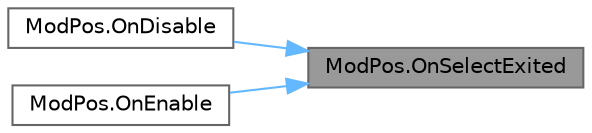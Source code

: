digraph "ModPos.OnSelectExited"
{
 // LATEX_PDF_SIZE
  bgcolor="transparent";
  edge [fontname=Helvetica,fontsize=10,labelfontname=Helvetica,labelfontsize=10];
  node [fontname=Helvetica,fontsize=10,shape=box,height=0.2,width=0.4];
  rankdir="RL";
  Node1 [id="Node000001",label="ModPos.OnSelectExited",height=0.2,width=0.4,color="gray40", fillcolor="grey60", style="filled", fontcolor="black",tooltip="This method is called when an interactor exits the object and resets the isInteracting and interactor..."];
  Node1 -> Node2 [id="edge1_Node000001_Node000002",dir="back",color="steelblue1",style="solid",tooltip=" "];
  Node2 [id="Node000002",label="ModPos.OnDisable",height=0.2,width=0.4,color="grey40", fillcolor="white", style="filled",URL="$class_mod_pos.html#ae2dd5b76ac5a8340f867d0d36d4cd179",tooltip="This method is called when the object is disabled and removes event listeners for the selectEntered a..."];
  Node1 -> Node3 [id="edge2_Node000001_Node000003",dir="back",color="steelblue1",style="solid",tooltip=" "];
  Node3 [id="Node000003",label="ModPos.OnEnable",height=0.2,width=0.4,color="grey40", fillcolor="white", style="filled",URL="$class_mod_pos.html#a29e154812feaefe4748b66fa3324825d",tooltip="This method is called when the object is enabled and adds event listeners for the selectEntered and s..."];
}
